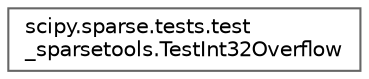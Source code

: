 digraph "Graphical Class Hierarchy"
{
 // LATEX_PDF_SIZE
  bgcolor="transparent";
  edge [fontname=Helvetica,fontsize=10,labelfontname=Helvetica,labelfontsize=10];
  node [fontname=Helvetica,fontsize=10,shape=box,height=0.2,width=0.4];
  rankdir="LR";
  Node0 [id="Node000000",label="scipy.sparse.tests.test\l_sparsetools.TestInt32Overflow",height=0.2,width=0.4,color="grey40", fillcolor="white", style="filled",URL="$df/d98/classscipy_1_1sparse_1_1tests_1_1test__sparsetools_1_1TestInt32Overflow.html",tooltip=" "];
}
